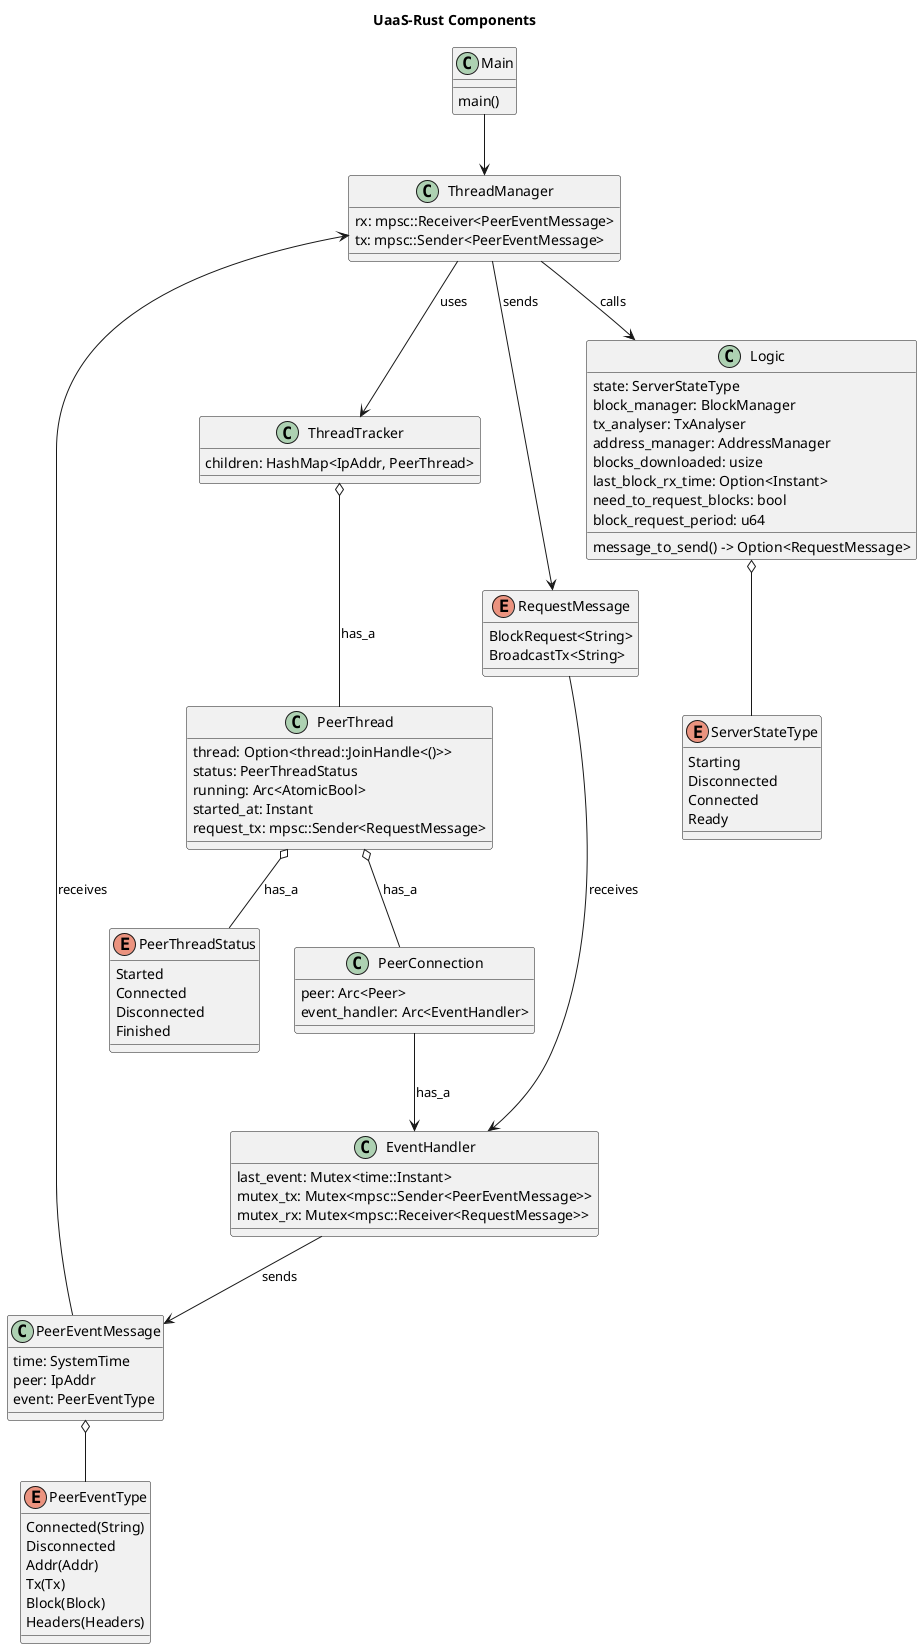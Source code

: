 @startuml
title UaaS-Rust Components

top to bottom direction

class Main {
    main()
}
enum PeerThreadStatus {
    Started
    Connected
    Disconnected
    Finished
}

enum PeerEventType {
    {field} Connected(String)
    Disconnected
    {field} Addr(Addr)
    {field} Tx(Tx)
    {field} Block(Block)
    {field} Headers(Headers)
}

class PeerEventMessage {
    time: SystemTime
    peer: IpAddr
    event: PeerEventType
}


PeerEventMessage o-- PeerEventType


class PeerThread {
    {field} thread: Option<thread::JoinHandle<()>>
    status: PeerThreadStatus
    running: Arc<AtomicBool>
    started_at: Instant
    request_tx: mpsc::Sender<RequestMessage>
}

class ThreadTracker {
    children: HashMap<IpAddr, PeerThread>
}
ThreadTracker o-- PeerThread: has_a
PeerThread o-- PeerThreadStatus: has_a


class ThreadManager {
    rx: mpsc::Receiver<PeerEventMessage>
    tx: mpsc::Sender<PeerEventMessage>
}

ThreadManager --> ThreadTracker :uses
Main --> ThreadManager

enum RequestMessage {
    BlockRequest<String>
    BroadcastTx<String>
}

class EventHandler {
    last_event: Mutex<time::Instant>
    mutex_tx: Mutex<mpsc::Sender<PeerEventMessage>>
    mutex_rx: Mutex<mpsc::Receiver<RequestMessage>>
}

RequestMessage --> EventHandler : receives

class PeerConnection {
    peer: Arc<Peer>
    event_handler: Arc<EventHandler>
}

PeerThread o-- PeerConnection : has_a

EventHandler --> PeerEventMessage: sends
PeerConnection --> EventHandler: has_a
PeerEventMessage --> ThreadManager: receives




enum ServerStateType {
    Starting
    Disconnected
    Connected
    Ready
}

class Logic {
    state: ServerStateType
    block_manager: BlockManager
    tx_analyser: TxAnalyser
    address_manager: AddressManager
    blocks_downloaded: usize
    last_block_rx_time: Option<Instant>
    need_to_request_blocks: bool
    block_request_period: u64
    message_to_send() -> Option<RequestMessage>

}
ThreadManager --> Logic : calls

Logic o-- ServerStateType
ThreadManager --> RequestMessage: sends

@enduml
